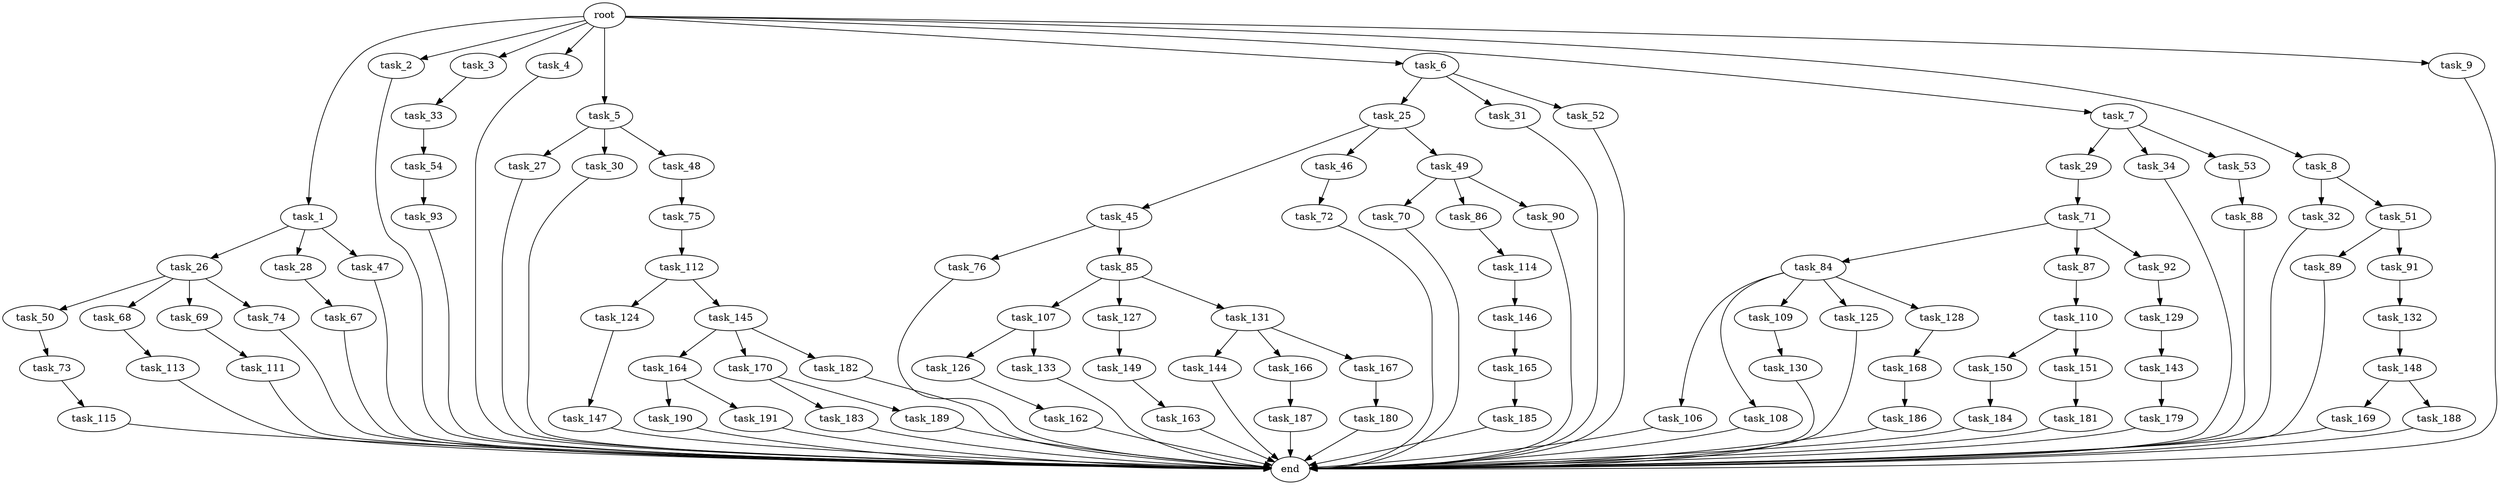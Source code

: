 digraph G {
  root [size="0.000000"];
  task_1 [size="1.024000"];
  task_2 [size="1.024000"];
  task_3 [size="1.024000"];
  task_4 [size="1.024000"];
  task_5 [size="1.024000"];
  task_6 [size="1.024000"];
  task_7 [size="1.024000"];
  task_8 [size="1.024000"];
  task_9 [size="1.024000"];
  task_25 [size="34359738.368000"];
  task_26 [size="695784701.952000"];
  task_27 [size="34359738.368000"];
  task_28 [size="695784701.952000"];
  task_29 [size="549755813.888000"];
  task_30 [size="34359738.368000"];
  task_31 [size="34359738.368000"];
  task_32 [size="549755813.888000"];
  task_33 [size="77309411.328000"];
  task_34 [size="549755813.888000"];
  task_45 [size="34359738.368000"];
  task_46 [size="34359738.368000"];
  task_47 [size="695784701.952000"];
  task_48 [size="34359738.368000"];
  task_49 [size="34359738.368000"];
  task_50 [size="695784701.952000"];
  task_51 [size="549755813.888000"];
  task_52 [size="34359738.368000"];
  task_53 [size="549755813.888000"];
  task_54 [size="214748364.800000"];
  task_67 [size="420906795.008000"];
  task_68 [size="695784701.952000"];
  task_69 [size="695784701.952000"];
  task_70 [size="137438953.472000"];
  task_71 [size="214748364.800000"];
  task_72 [size="214748364.800000"];
  task_73 [size="137438953.472000"];
  task_74 [size="695784701.952000"];
  task_75 [size="695784701.952000"];
  task_76 [size="695784701.952000"];
  task_84 [size="309237645.312000"];
  task_85 [size="695784701.952000"];
  task_86 [size="137438953.472000"];
  task_87 [size="309237645.312000"];
  task_88 [size="214748364.800000"];
  task_89 [size="695784701.952000"];
  task_90 [size="137438953.472000"];
  task_91 [size="695784701.952000"];
  task_92 [size="309237645.312000"];
  task_93 [size="77309411.328000"];
  task_106 [size="695784701.952000"];
  task_107 [size="420906795.008000"];
  task_108 [size="695784701.952000"];
  task_109 [size="695784701.952000"];
  task_110 [size="695784701.952000"];
  task_111 [size="695784701.952000"];
  task_112 [size="420906795.008000"];
  task_113 [size="34359738.368000"];
  task_114 [size="77309411.328000"];
  task_115 [size="420906795.008000"];
  task_124 [size="858993459.200000"];
  task_125 [size="695784701.952000"];
  task_126 [size="34359738.368000"];
  task_127 [size="420906795.008000"];
  task_128 [size="695784701.952000"];
  task_129 [size="214748364.800000"];
  task_130 [size="77309411.328000"];
  task_131 [size="420906795.008000"];
  task_132 [size="420906795.008000"];
  task_133 [size="34359738.368000"];
  task_143 [size="309237645.312000"];
  task_144 [size="77309411.328000"];
  task_145 [size="858993459.200000"];
  task_146 [size="549755813.888000"];
  task_147 [size="309237645.312000"];
  task_148 [size="77309411.328000"];
  task_149 [size="549755813.888000"];
  task_150 [size="420906795.008000"];
  task_151 [size="420906795.008000"];
  task_162 [size="214748364.800000"];
  task_163 [size="34359738.368000"];
  task_164 [size="214748364.800000"];
  task_165 [size="858993459.200000"];
  task_166 [size="77309411.328000"];
  task_167 [size="77309411.328000"];
  task_168 [size="309237645.312000"];
  task_169 [size="420906795.008000"];
  task_170 [size="214748364.800000"];
  task_179 [size="420906795.008000"];
  task_180 [size="77309411.328000"];
  task_181 [size="309237645.312000"];
  task_182 [size="214748364.800000"];
  task_183 [size="695784701.952000"];
  task_184 [size="420906795.008000"];
  task_185 [size="309237645.312000"];
  task_186 [size="695784701.952000"];
  task_187 [size="214748364.800000"];
  task_188 [size="420906795.008000"];
  task_189 [size="695784701.952000"];
  task_190 [size="77309411.328000"];
  task_191 [size="77309411.328000"];
  end [size="0.000000"];

  root -> task_1 [size="1.000000"];
  root -> task_2 [size="1.000000"];
  root -> task_3 [size="1.000000"];
  root -> task_4 [size="1.000000"];
  root -> task_5 [size="1.000000"];
  root -> task_6 [size="1.000000"];
  root -> task_7 [size="1.000000"];
  root -> task_8 [size="1.000000"];
  root -> task_9 [size="1.000000"];
  task_1 -> task_26 [size="679477248.000000"];
  task_1 -> task_28 [size="679477248.000000"];
  task_1 -> task_47 [size="679477248.000000"];
  task_2 -> end [size="1.000000"];
  task_3 -> task_33 [size="75497472.000000"];
  task_4 -> end [size="1.000000"];
  task_5 -> task_27 [size="33554432.000000"];
  task_5 -> task_30 [size="33554432.000000"];
  task_5 -> task_48 [size="33554432.000000"];
  task_6 -> task_25 [size="33554432.000000"];
  task_6 -> task_31 [size="33554432.000000"];
  task_6 -> task_52 [size="33554432.000000"];
  task_7 -> task_29 [size="536870912.000000"];
  task_7 -> task_34 [size="536870912.000000"];
  task_7 -> task_53 [size="536870912.000000"];
  task_8 -> task_32 [size="536870912.000000"];
  task_8 -> task_51 [size="536870912.000000"];
  task_9 -> end [size="1.000000"];
  task_25 -> task_45 [size="33554432.000000"];
  task_25 -> task_46 [size="33554432.000000"];
  task_25 -> task_49 [size="33554432.000000"];
  task_26 -> task_50 [size="679477248.000000"];
  task_26 -> task_68 [size="679477248.000000"];
  task_26 -> task_69 [size="679477248.000000"];
  task_26 -> task_74 [size="679477248.000000"];
  task_27 -> end [size="1.000000"];
  task_28 -> task_67 [size="411041792.000000"];
  task_29 -> task_71 [size="209715200.000000"];
  task_30 -> end [size="1.000000"];
  task_31 -> end [size="1.000000"];
  task_32 -> end [size="1.000000"];
  task_33 -> task_54 [size="209715200.000000"];
  task_34 -> end [size="1.000000"];
  task_45 -> task_76 [size="679477248.000000"];
  task_45 -> task_85 [size="679477248.000000"];
  task_46 -> task_72 [size="209715200.000000"];
  task_47 -> end [size="1.000000"];
  task_48 -> task_75 [size="679477248.000000"];
  task_49 -> task_70 [size="134217728.000000"];
  task_49 -> task_86 [size="134217728.000000"];
  task_49 -> task_90 [size="134217728.000000"];
  task_50 -> task_73 [size="134217728.000000"];
  task_51 -> task_89 [size="679477248.000000"];
  task_51 -> task_91 [size="679477248.000000"];
  task_52 -> end [size="1.000000"];
  task_53 -> task_88 [size="209715200.000000"];
  task_54 -> task_93 [size="75497472.000000"];
  task_67 -> end [size="1.000000"];
  task_68 -> task_113 [size="33554432.000000"];
  task_69 -> task_111 [size="679477248.000000"];
  task_70 -> end [size="1.000000"];
  task_71 -> task_84 [size="301989888.000000"];
  task_71 -> task_87 [size="301989888.000000"];
  task_71 -> task_92 [size="301989888.000000"];
  task_72 -> end [size="1.000000"];
  task_73 -> task_115 [size="411041792.000000"];
  task_74 -> end [size="1.000000"];
  task_75 -> task_112 [size="411041792.000000"];
  task_76 -> end [size="1.000000"];
  task_84 -> task_106 [size="679477248.000000"];
  task_84 -> task_108 [size="679477248.000000"];
  task_84 -> task_109 [size="679477248.000000"];
  task_84 -> task_125 [size="679477248.000000"];
  task_84 -> task_128 [size="679477248.000000"];
  task_85 -> task_107 [size="411041792.000000"];
  task_85 -> task_127 [size="411041792.000000"];
  task_85 -> task_131 [size="411041792.000000"];
  task_86 -> task_114 [size="75497472.000000"];
  task_87 -> task_110 [size="679477248.000000"];
  task_88 -> end [size="1.000000"];
  task_89 -> end [size="1.000000"];
  task_90 -> end [size="1.000000"];
  task_91 -> task_132 [size="411041792.000000"];
  task_92 -> task_129 [size="209715200.000000"];
  task_93 -> end [size="1.000000"];
  task_106 -> end [size="1.000000"];
  task_107 -> task_126 [size="33554432.000000"];
  task_107 -> task_133 [size="33554432.000000"];
  task_108 -> end [size="1.000000"];
  task_109 -> task_130 [size="75497472.000000"];
  task_110 -> task_150 [size="411041792.000000"];
  task_110 -> task_151 [size="411041792.000000"];
  task_111 -> end [size="1.000000"];
  task_112 -> task_124 [size="838860800.000000"];
  task_112 -> task_145 [size="838860800.000000"];
  task_113 -> end [size="1.000000"];
  task_114 -> task_146 [size="536870912.000000"];
  task_115 -> end [size="1.000000"];
  task_124 -> task_147 [size="301989888.000000"];
  task_125 -> end [size="1.000000"];
  task_126 -> task_162 [size="209715200.000000"];
  task_127 -> task_149 [size="536870912.000000"];
  task_128 -> task_168 [size="301989888.000000"];
  task_129 -> task_143 [size="301989888.000000"];
  task_130 -> end [size="1.000000"];
  task_131 -> task_144 [size="75497472.000000"];
  task_131 -> task_166 [size="75497472.000000"];
  task_131 -> task_167 [size="75497472.000000"];
  task_132 -> task_148 [size="75497472.000000"];
  task_133 -> end [size="1.000000"];
  task_143 -> task_179 [size="411041792.000000"];
  task_144 -> end [size="1.000000"];
  task_145 -> task_164 [size="209715200.000000"];
  task_145 -> task_170 [size="209715200.000000"];
  task_145 -> task_182 [size="209715200.000000"];
  task_146 -> task_165 [size="838860800.000000"];
  task_147 -> end [size="1.000000"];
  task_148 -> task_169 [size="411041792.000000"];
  task_148 -> task_188 [size="411041792.000000"];
  task_149 -> task_163 [size="33554432.000000"];
  task_150 -> task_184 [size="411041792.000000"];
  task_151 -> task_181 [size="301989888.000000"];
  task_162 -> end [size="1.000000"];
  task_163 -> end [size="1.000000"];
  task_164 -> task_190 [size="75497472.000000"];
  task_164 -> task_191 [size="75497472.000000"];
  task_165 -> task_185 [size="301989888.000000"];
  task_166 -> task_187 [size="209715200.000000"];
  task_167 -> task_180 [size="75497472.000000"];
  task_168 -> task_186 [size="679477248.000000"];
  task_169 -> end [size="1.000000"];
  task_170 -> task_183 [size="679477248.000000"];
  task_170 -> task_189 [size="679477248.000000"];
  task_179 -> end [size="1.000000"];
  task_180 -> end [size="1.000000"];
  task_181 -> end [size="1.000000"];
  task_182 -> end [size="1.000000"];
  task_183 -> end [size="1.000000"];
  task_184 -> end [size="1.000000"];
  task_185 -> end [size="1.000000"];
  task_186 -> end [size="1.000000"];
  task_187 -> end [size="1.000000"];
  task_188 -> end [size="1.000000"];
  task_189 -> end [size="1.000000"];
  task_190 -> end [size="1.000000"];
  task_191 -> end [size="1.000000"];
}
